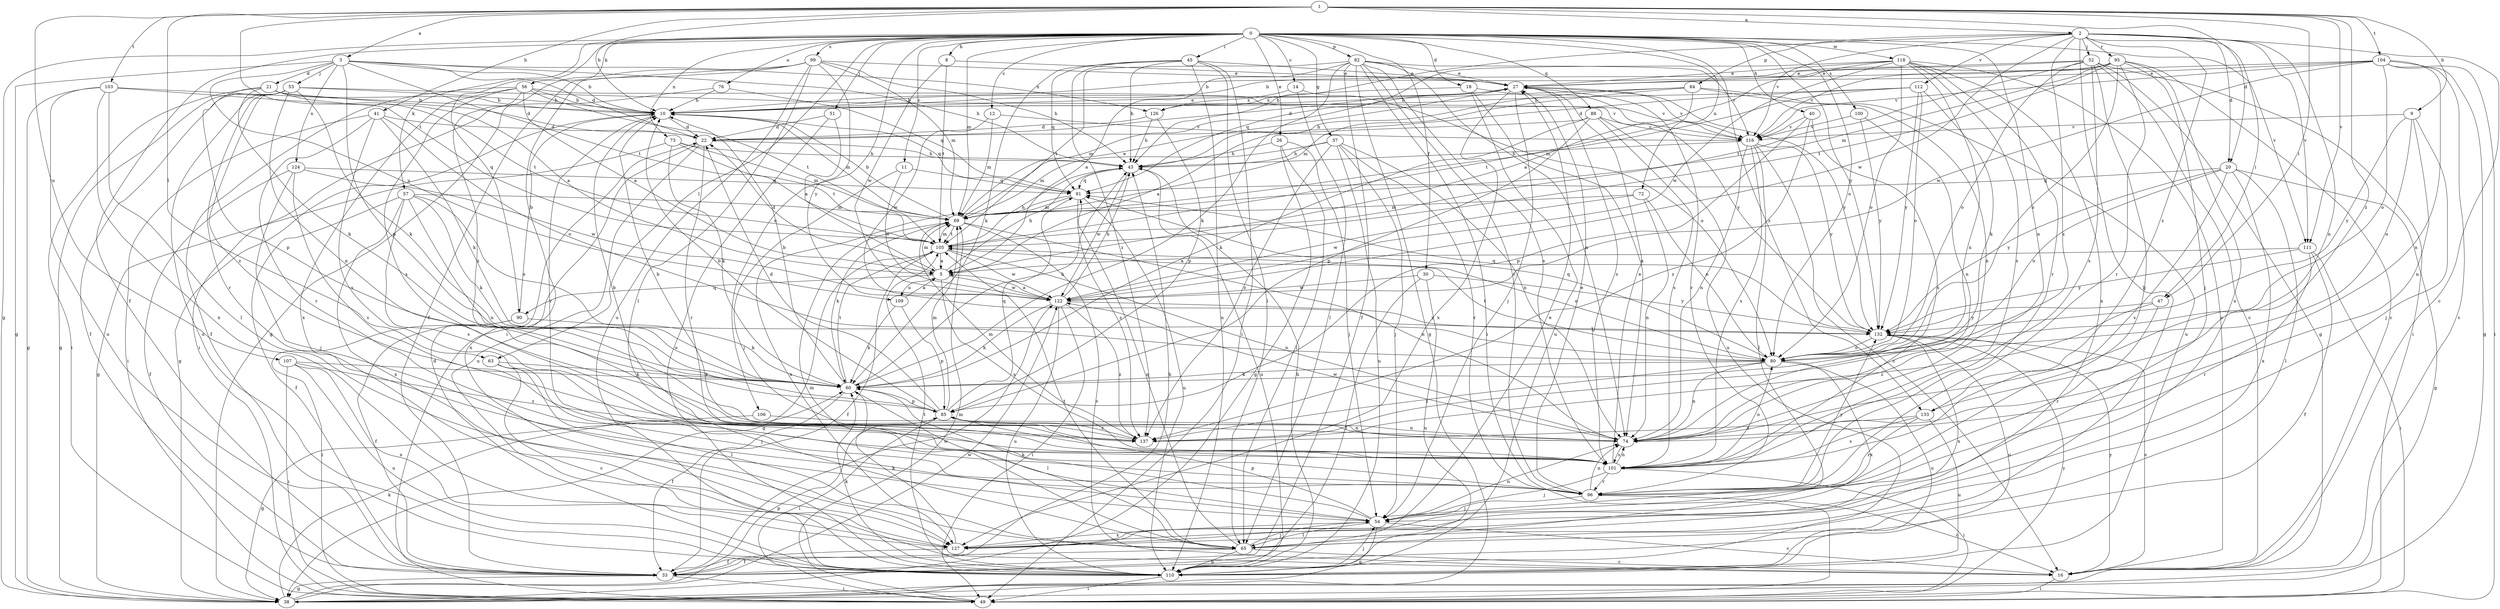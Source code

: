 strict digraph  {
0;
1;
2;
3;
5;
8;
9;
10;
11;
12;
14;
16;
18;
20;
21;
22;
26;
27;
30;
33;
37;
38;
40;
41;
43;
45;
47;
49;
51;
52;
53;
54;
56;
57;
60;
63;
65;
69;
72;
73;
74;
76;
80;
82;
84;
85;
88;
90;
91;
95;
96;
99;
100;
101;
103;
104;
105;
106;
107;
109;
110;
111;
112;
116;
118;
122;
124;
126;
127;
132;
133;
137;
0 -> 8  [label=b];
0 -> 11  [label=c];
0 -> 12  [label=c];
0 -> 14  [label=c];
0 -> 18  [label=d];
0 -> 26  [label=e];
0 -> 30  [label=f];
0 -> 33  [label=f];
0 -> 37  [label=g];
0 -> 38  [label=g];
0 -> 40  [label=h];
0 -> 45  [label=i];
0 -> 51  [label=j];
0 -> 56  [label=k];
0 -> 57  [label=k];
0 -> 63  [label=l];
0 -> 69  [label=m];
0 -> 72  [label=n];
0 -> 73  [label=n];
0 -> 74  [label=n];
0 -> 76  [label=o];
0 -> 80  [label=o];
0 -> 82  [label=p];
0 -> 88  [label=q];
0 -> 90  [label=q];
0 -> 99  [label=s];
0 -> 100  [label=s];
0 -> 106  [label=u];
0 -> 111  [label=v];
0 -> 118  [label=w];
0 -> 132  [label=y];
0 -> 133  [label=z];
1 -> 2  [label=a];
1 -> 3  [label=a];
1 -> 9  [label=b];
1 -> 10  [label=b];
1 -> 20  [label=d];
1 -> 41  [label=h];
1 -> 47  [label=i];
1 -> 63  [label=l];
1 -> 103  [label=t];
1 -> 104  [label=t];
1 -> 105  [label=t];
1 -> 107  [label=u];
1 -> 111  [label=v];
1 -> 133  [label=z];
2 -> 16  [label=c];
2 -> 20  [label=d];
2 -> 43  [label=h];
2 -> 47  [label=i];
2 -> 52  [label=j];
2 -> 65  [label=l];
2 -> 74  [label=n];
2 -> 84  [label=p];
2 -> 95  [label=r];
2 -> 111  [label=v];
2 -> 112  [label=v];
2 -> 116  [label=v];
2 -> 122  [label=w];
2 -> 133  [label=z];
2 -> 137  [label=z];
3 -> 10  [label=b];
3 -> 21  [label=d];
3 -> 22  [label=d];
3 -> 38  [label=g];
3 -> 43  [label=h];
3 -> 53  [label=j];
3 -> 85  [label=p];
3 -> 105  [label=t];
3 -> 109  [label=u];
3 -> 124  [label=x];
3 -> 126  [label=x];
5 -> 22  [label=d];
5 -> 43  [label=h];
5 -> 69  [label=m];
5 -> 90  [label=q];
5 -> 101  [label=s];
5 -> 109  [label=u];
5 -> 122  [label=w];
8 -> 27  [label=e];
8 -> 105  [label=t];
8 -> 122  [label=w];
9 -> 54  [label=j];
9 -> 74  [label=n];
9 -> 80  [label=o];
9 -> 116  [label=v];
9 -> 132  [label=y];
10 -> 22  [label=d];
10 -> 27  [label=e];
10 -> 38  [label=g];
10 -> 69  [label=m];
10 -> 91  [label=q];
10 -> 96  [label=r];
11 -> 54  [label=j];
11 -> 91  [label=q];
11 -> 122  [label=w];
12 -> 69  [label=m];
12 -> 116  [label=v];
12 -> 122  [label=w];
14 -> 65  [label=l];
14 -> 80  [label=o];
14 -> 126  [label=x];
16 -> 49  [label=i];
16 -> 132  [label=y];
18 -> 74  [label=n];
18 -> 110  [label=u];
18 -> 126  [label=x];
18 -> 132  [label=y];
20 -> 38  [label=g];
20 -> 65  [label=l];
20 -> 80  [label=o];
20 -> 91  [label=q];
20 -> 101  [label=s];
20 -> 127  [label=x];
20 -> 132  [label=y];
21 -> 5  [label=a];
21 -> 10  [label=b];
21 -> 22  [label=d];
21 -> 49  [label=i];
21 -> 60  [label=k];
21 -> 85  [label=p];
22 -> 43  [label=h];
22 -> 96  [label=r];
22 -> 110  [label=u];
22 -> 127  [label=x];
26 -> 38  [label=g];
26 -> 43  [label=h];
26 -> 54  [label=j];
26 -> 65  [label=l];
27 -> 10  [label=b];
27 -> 22  [label=d];
27 -> 54  [label=j];
27 -> 69  [label=m];
27 -> 96  [label=r];
27 -> 101  [label=s];
27 -> 116  [label=v];
27 -> 127  [label=x];
27 -> 132  [label=y];
30 -> 33  [label=f];
30 -> 110  [label=u];
30 -> 122  [label=w];
30 -> 132  [label=y];
33 -> 38  [label=g];
33 -> 43  [label=h];
33 -> 49  [label=i];
33 -> 122  [label=w];
37 -> 43  [label=h];
37 -> 54  [label=j];
37 -> 69  [label=m];
37 -> 74  [label=n];
37 -> 96  [label=r];
37 -> 110  [label=u];
37 -> 137  [label=z];
38 -> 60  [label=k];
38 -> 85  [label=p];
38 -> 122  [label=w];
40 -> 85  [label=p];
40 -> 101  [label=s];
40 -> 116  [label=v];
40 -> 137  [label=z];
41 -> 22  [label=d];
41 -> 49  [label=i];
41 -> 60  [label=k];
41 -> 80  [label=o];
41 -> 96  [label=r];
41 -> 101  [label=s];
43 -> 91  [label=q];
43 -> 110  [label=u];
43 -> 122  [label=w];
45 -> 27  [label=e];
45 -> 43  [label=h];
45 -> 49  [label=i];
45 -> 60  [label=k];
45 -> 65  [label=l];
45 -> 91  [label=q];
45 -> 110  [label=u];
45 -> 137  [label=z];
47 -> 96  [label=r];
47 -> 132  [label=y];
47 -> 137  [label=z];
49 -> 69  [label=m];
49 -> 132  [label=y];
51 -> 5  [label=a];
51 -> 22  [label=d];
51 -> 110  [label=u];
52 -> 10  [label=b];
52 -> 16  [label=c];
52 -> 27  [label=e];
52 -> 38  [label=g];
52 -> 49  [label=i];
52 -> 54  [label=j];
52 -> 80  [label=o];
52 -> 101  [label=s];
52 -> 105  [label=t];
53 -> 10  [label=b];
53 -> 33  [label=f];
53 -> 38  [label=g];
53 -> 60  [label=k];
53 -> 74  [label=n];
53 -> 96  [label=r];
53 -> 110  [label=u];
53 -> 116  [label=v];
53 -> 137  [label=z];
54 -> 16  [label=c];
54 -> 38  [label=g];
54 -> 60  [label=k];
54 -> 65  [label=l];
54 -> 74  [label=n];
54 -> 85  [label=p];
54 -> 127  [label=x];
56 -> 5  [label=a];
56 -> 10  [label=b];
56 -> 33  [label=f];
56 -> 101  [label=s];
56 -> 105  [label=t];
56 -> 116  [label=v];
56 -> 127  [label=x];
56 -> 137  [label=z];
57 -> 33  [label=f];
57 -> 60  [label=k];
57 -> 69  [label=m];
57 -> 74  [label=n];
57 -> 80  [label=o];
57 -> 101  [label=s];
57 -> 127  [label=x];
60 -> 10  [label=b];
60 -> 33  [label=f];
60 -> 43  [label=h];
60 -> 65  [label=l];
60 -> 85  [label=p];
60 -> 105  [label=t];
63 -> 16  [label=c];
63 -> 54  [label=j];
63 -> 60  [label=k];
63 -> 65  [label=l];
65 -> 16  [label=c];
65 -> 27  [label=e];
65 -> 33  [label=f];
65 -> 54  [label=j];
65 -> 69  [label=m];
65 -> 91  [label=q];
65 -> 105  [label=t];
65 -> 110  [label=u];
69 -> 10  [label=b];
69 -> 16  [label=c];
69 -> 27  [label=e];
69 -> 60  [label=k];
69 -> 74  [label=n];
69 -> 105  [label=t];
72 -> 69  [label=m];
72 -> 74  [label=n];
72 -> 80  [label=o];
72 -> 122  [label=w];
73 -> 38  [label=g];
73 -> 43  [label=h];
73 -> 60  [label=k];
73 -> 69  [label=m];
73 -> 105  [label=t];
74 -> 101  [label=s];
74 -> 122  [label=w];
76 -> 10  [label=b];
76 -> 49  [label=i];
76 -> 91  [label=q];
80 -> 60  [label=k];
80 -> 74  [label=n];
80 -> 91  [label=q];
80 -> 105  [label=t];
80 -> 110  [label=u];
80 -> 127  [label=x];
80 -> 137  [label=z];
82 -> 5  [label=a];
82 -> 27  [label=e];
82 -> 33  [label=f];
82 -> 38  [label=g];
82 -> 49  [label=i];
82 -> 60  [label=k];
82 -> 74  [label=n];
82 -> 96  [label=r];
82 -> 101  [label=s];
82 -> 105  [label=t];
82 -> 116  [label=v];
84 -> 10  [label=b];
84 -> 43  [label=h];
84 -> 69  [label=m];
84 -> 74  [label=n];
84 -> 105  [label=t];
84 -> 110  [label=u];
85 -> 10  [label=b];
85 -> 22  [label=d];
85 -> 49  [label=i];
85 -> 69  [label=m];
85 -> 74  [label=n];
85 -> 91  [label=q];
85 -> 137  [label=z];
88 -> 5  [label=a];
88 -> 60  [label=k];
88 -> 85  [label=p];
88 -> 101  [label=s];
88 -> 110  [label=u];
88 -> 116  [label=v];
90 -> 10  [label=b];
90 -> 33  [label=f];
90 -> 49  [label=i];
90 -> 60  [label=k];
91 -> 69  [label=m];
91 -> 110  [label=u];
91 -> 127  [label=x];
91 -> 137  [label=z];
95 -> 16  [label=c];
95 -> 27  [label=e];
95 -> 54  [label=j];
95 -> 69  [label=m];
95 -> 80  [label=o];
95 -> 96  [label=r];
95 -> 105  [label=t];
95 -> 116  [label=v];
95 -> 127  [label=x];
96 -> 16  [label=c];
96 -> 27  [label=e];
96 -> 54  [label=j];
96 -> 74  [label=n];
96 -> 132  [label=y];
99 -> 27  [label=e];
99 -> 33  [label=f];
99 -> 38  [label=g];
99 -> 43  [label=h];
99 -> 49  [label=i];
99 -> 65  [label=l];
99 -> 69  [label=m];
99 -> 110  [label=u];
99 -> 132  [label=y];
100 -> 74  [label=n];
100 -> 116  [label=v];
100 -> 132  [label=y];
101 -> 10  [label=b];
101 -> 27  [label=e];
101 -> 49  [label=i];
101 -> 54  [label=j];
101 -> 74  [label=n];
101 -> 80  [label=o];
101 -> 96  [label=r];
103 -> 10  [label=b];
103 -> 38  [label=g];
103 -> 65  [label=l];
103 -> 105  [label=t];
103 -> 110  [label=u];
103 -> 127  [label=x];
104 -> 10  [label=b];
104 -> 16  [label=c];
104 -> 27  [label=e];
104 -> 38  [label=g];
104 -> 49  [label=i];
104 -> 74  [label=n];
104 -> 80  [label=o];
104 -> 116  [label=v];
104 -> 122  [label=w];
105 -> 5  [label=a];
105 -> 33  [label=f];
105 -> 38  [label=g];
105 -> 43  [label=h];
105 -> 69  [label=m];
105 -> 74  [label=n];
105 -> 80  [label=o];
105 -> 122  [label=w];
106 -> 38  [label=g];
106 -> 74  [label=n];
107 -> 49  [label=i];
107 -> 60  [label=k];
107 -> 110  [label=u];
107 -> 127  [label=x];
107 -> 137  [label=z];
109 -> 5  [label=a];
109 -> 60  [label=k];
109 -> 85  [label=p];
110 -> 22  [label=d];
110 -> 43  [label=h];
110 -> 49  [label=i];
110 -> 54  [label=j];
110 -> 60  [label=k];
110 -> 105  [label=t];
111 -> 5  [label=a];
111 -> 33  [label=f];
111 -> 49  [label=i];
111 -> 96  [label=r];
111 -> 132  [label=y];
112 -> 10  [label=b];
112 -> 22  [label=d];
112 -> 60  [label=k];
112 -> 69  [label=m];
112 -> 80  [label=o];
112 -> 132  [label=y];
116 -> 16  [label=c];
116 -> 43  [label=h];
116 -> 65  [label=l];
116 -> 74  [label=n];
116 -> 101  [label=s];
116 -> 132  [label=y];
118 -> 5  [label=a];
118 -> 16  [label=c];
118 -> 27  [label=e];
118 -> 74  [label=n];
118 -> 80  [label=o];
118 -> 91  [label=q];
118 -> 96  [label=r];
118 -> 101  [label=s];
118 -> 122  [label=w];
118 -> 127  [label=x];
122 -> 5  [label=a];
122 -> 43  [label=h];
122 -> 49  [label=i];
122 -> 60  [label=k];
122 -> 110  [label=u];
122 -> 132  [label=y];
122 -> 137  [label=z];
124 -> 33  [label=f];
124 -> 54  [label=j];
124 -> 91  [label=q];
124 -> 101  [label=s];
124 -> 122  [label=w];
126 -> 22  [label=d];
126 -> 43  [label=h];
126 -> 85  [label=p];
127 -> 33  [label=f];
127 -> 60  [label=k];
132 -> 16  [label=c];
132 -> 80  [label=o];
132 -> 91  [label=q];
132 -> 110  [label=u];
132 -> 127  [label=x];
133 -> 96  [label=r];
133 -> 101  [label=s];
133 -> 110  [label=u];
133 -> 137  [label=z];
137 -> 10  [label=b];
137 -> 69  [label=m];
}
